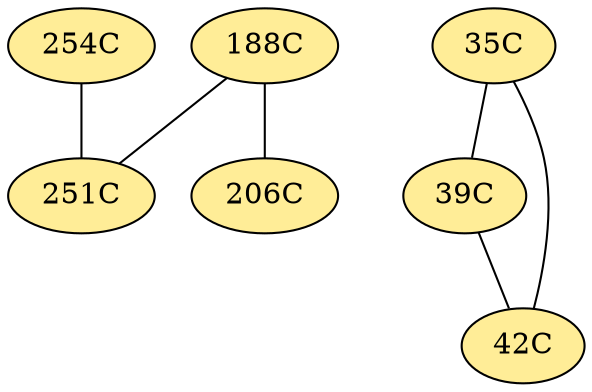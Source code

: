 // The Round Table
graph {
	"254C" [fillcolor="#FFED97" style=radial]
	"251C" [fillcolor="#FFED97" style=radial]
	"254C" -- "251C" [penwidth=1]
	"188C" [fillcolor="#FFED97" style=radial]
	"206C" [fillcolor="#FFED97" style=radial]
	"188C" -- "206C" [penwidth=1]
	"188C" [fillcolor="#FFED97" style=radial]
	"251C" [fillcolor="#FFED97" style=radial]
	"188C" -- "251C" [penwidth=1]
	"35C" [fillcolor="#FFED97" style=radial]
	"39C" [fillcolor="#FFED97" style=radial]
	"35C" -- "39C" [penwidth=1]
	"35C" [fillcolor="#FFED97" style=radial]
	"42C" [fillcolor="#FFED97" style=radial]
	"35C" -- "42C" [penwidth=1]
	"39C" [fillcolor="#FFED97" style=radial]
	"42C" [fillcolor="#FFED97" style=radial]
	"39C" -- "42C" [penwidth=1]
}
